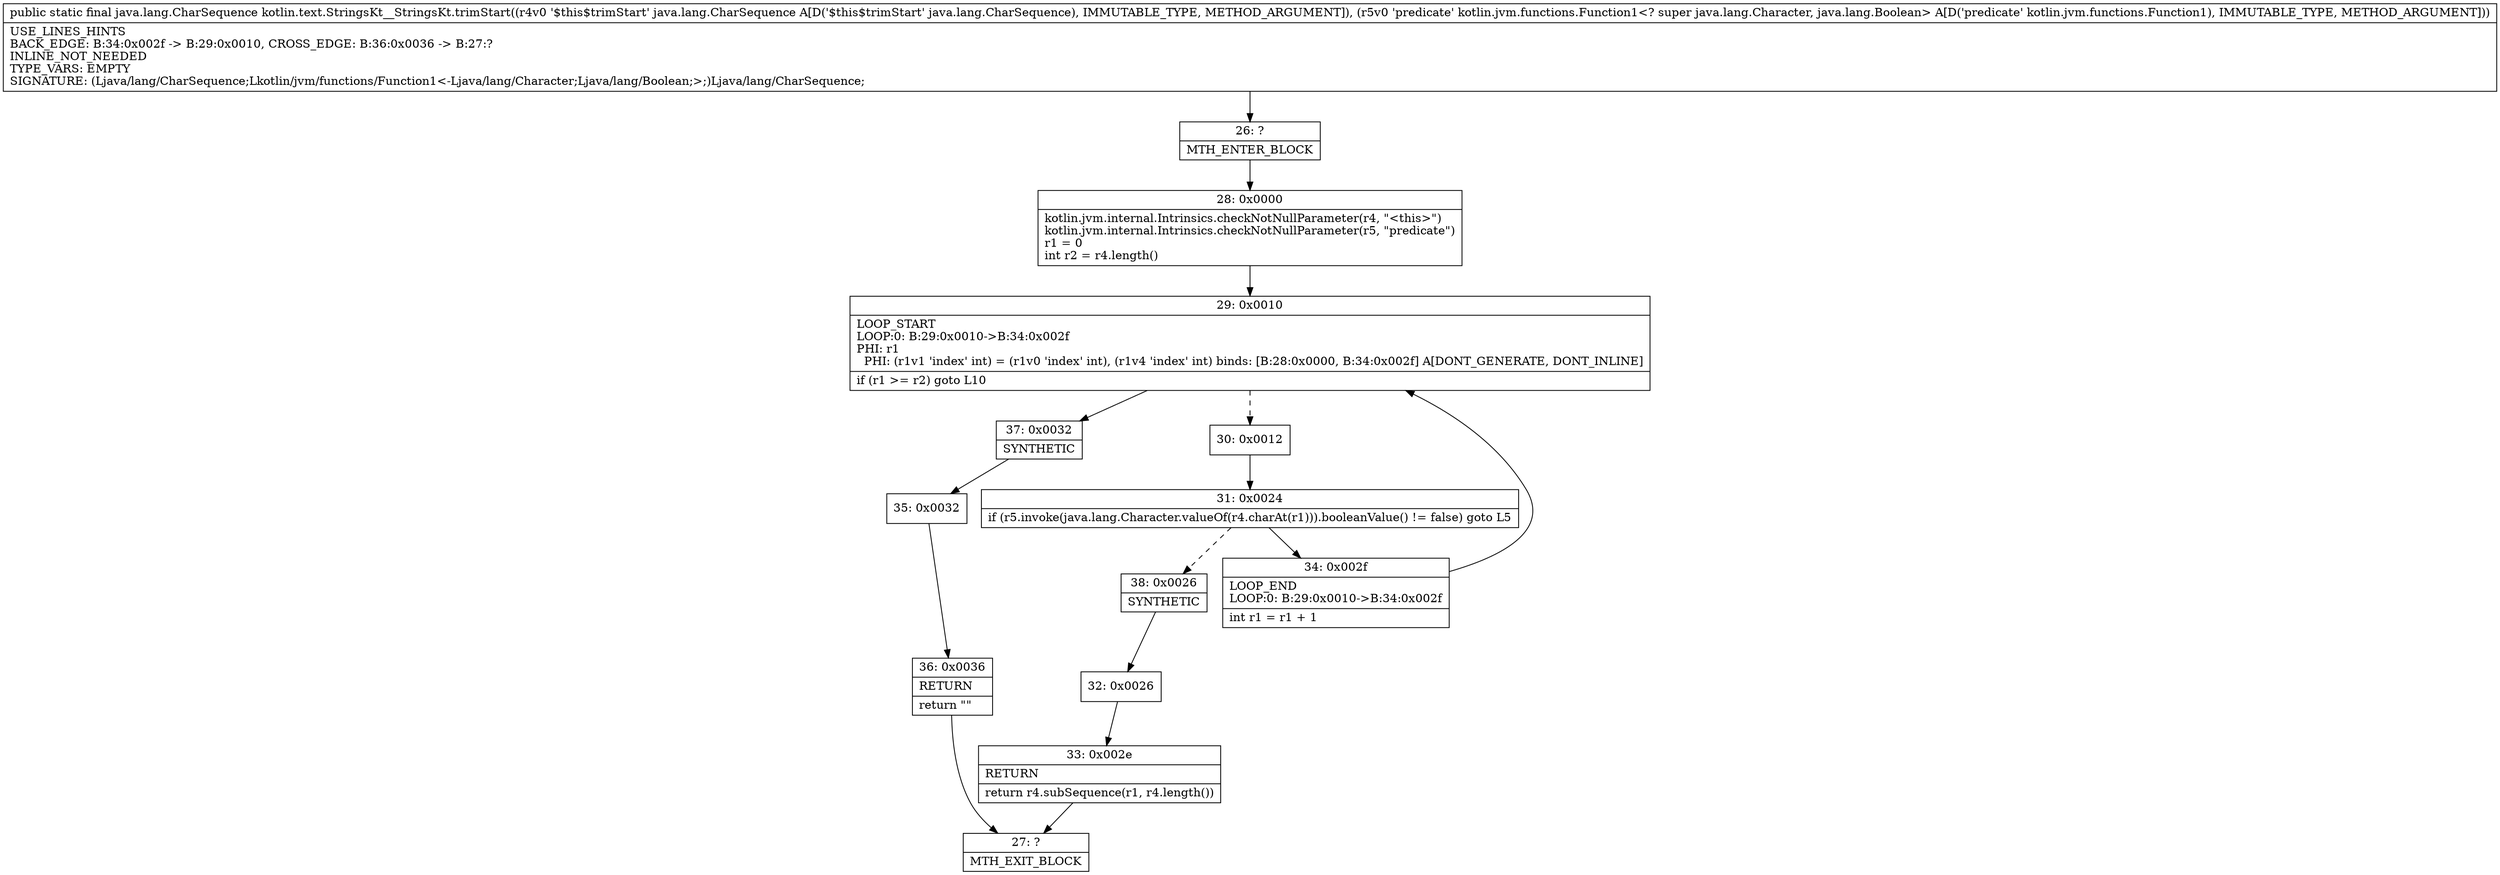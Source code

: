 digraph "CFG forkotlin.text.StringsKt__StringsKt.trimStart(Ljava\/lang\/CharSequence;Lkotlin\/jvm\/functions\/Function1;)Ljava\/lang\/CharSequence;" {
Node_26 [shape=record,label="{26\:\ ?|MTH_ENTER_BLOCK\l}"];
Node_28 [shape=record,label="{28\:\ 0x0000|kotlin.jvm.internal.Intrinsics.checkNotNullParameter(r4, \"\<this\>\")\lkotlin.jvm.internal.Intrinsics.checkNotNullParameter(r5, \"predicate\")\lr1 = 0\lint r2 = r4.length()\l}"];
Node_29 [shape=record,label="{29\:\ 0x0010|LOOP_START\lLOOP:0: B:29:0x0010\-\>B:34:0x002f\lPHI: r1 \l  PHI: (r1v1 'index' int) = (r1v0 'index' int), (r1v4 'index' int) binds: [B:28:0x0000, B:34:0x002f] A[DONT_GENERATE, DONT_INLINE]\l|if (r1 \>= r2) goto L10\l}"];
Node_30 [shape=record,label="{30\:\ 0x0012}"];
Node_31 [shape=record,label="{31\:\ 0x0024|if (r5.invoke(java.lang.Character.valueOf(r4.charAt(r1))).booleanValue() != false) goto L5\l}"];
Node_34 [shape=record,label="{34\:\ 0x002f|LOOP_END\lLOOP:0: B:29:0x0010\-\>B:34:0x002f\l|int r1 = r1 + 1\l}"];
Node_38 [shape=record,label="{38\:\ 0x0026|SYNTHETIC\l}"];
Node_32 [shape=record,label="{32\:\ 0x0026}"];
Node_33 [shape=record,label="{33\:\ 0x002e|RETURN\l|return r4.subSequence(r1, r4.length())\l}"];
Node_27 [shape=record,label="{27\:\ ?|MTH_EXIT_BLOCK\l}"];
Node_37 [shape=record,label="{37\:\ 0x0032|SYNTHETIC\l}"];
Node_35 [shape=record,label="{35\:\ 0x0032}"];
Node_36 [shape=record,label="{36\:\ 0x0036|RETURN\l|return \"\"\l}"];
MethodNode[shape=record,label="{public static final java.lang.CharSequence kotlin.text.StringsKt__StringsKt.trimStart((r4v0 '$this$trimStart' java.lang.CharSequence A[D('$this$trimStart' java.lang.CharSequence), IMMUTABLE_TYPE, METHOD_ARGUMENT]), (r5v0 'predicate' kotlin.jvm.functions.Function1\<? super java.lang.Character, java.lang.Boolean\> A[D('predicate' kotlin.jvm.functions.Function1), IMMUTABLE_TYPE, METHOD_ARGUMENT]))  | USE_LINES_HINTS\lBACK_EDGE: B:34:0x002f \-\> B:29:0x0010, CROSS_EDGE: B:36:0x0036 \-\> B:27:?\lINLINE_NOT_NEEDED\lTYPE_VARS: EMPTY\lSIGNATURE: (Ljava\/lang\/CharSequence;Lkotlin\/jvm\/functions\/Function1\<\-Ljava\/lang\/Character;Ljava\/lang\/Boolean;\>;)Ljava\/lang\/CharSequence;\l}"];
MethodNode -> Node_26;Node_26 -> Node_28;
Node_28 -> Node_29;
Node_29 -> Node_30[style=dashed];
Node_29 -> Node_37;
Node_30 -> Node_31;
Node_31 -> Node_34;
Node_31 -> Node_38[style=dashed];
Node_34 -> Node_29;
Node_38 -> Node_32;
Node_32 -> Node_33;
Node_33 -> Node_27;
Node_37 -> Node_35;
Node_35 -> Node_36;
Node_36 -> Node_27;
}

